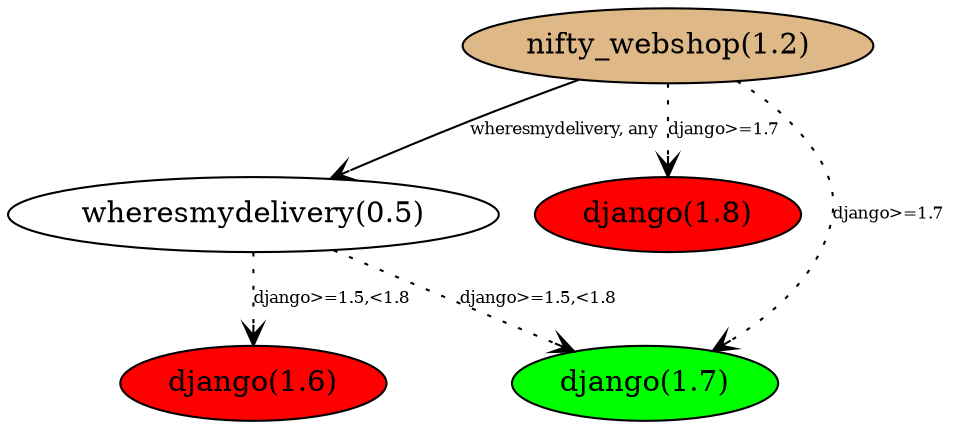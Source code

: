 digraph example2 {

  #nifty11 [label="nifty-webshop(1.1)",fillcolor="burlywood",style="filled"]
  nifty12 [label="nifty_webshop(1.2)",fillcolor="burlywood",style="filled"]
  wheresmydelivery05 [label="wheresmydelivery(0.5)"]
  #wheresmydelivery04 [label="wheresmydelivery(0.4)"]
  #wheresmydelivery03 [label="wheresmydelivery(0.3)"]
  #django19 [label='django(1.9)']
  django18 [label="django(1.8)",fillcolor="red",style="filled"]
  django17 [label="django(1.7)",fillcolor="green",style="filled"]
  django16 [label="django(1.6)",fillcolor="red",style="filled"]
  #django15 [label="django(1.5)"]

  subgraph n2 {
    label = "Case 2"
    #nifty12 -> django19 [label="django>=1.7",style=dotted,fontsize=8]
    nifty12 -> django18 [label="django>=1.7",style=dotted,fontsize=8,arrowhead=vee]
    nifty12 -> django17 [label="django>=1.7",style=dotted,fontsize=8,arrowhead=vee]
    nifty12 -> wheresmydelivery05 [label="wheresmydelivery, any",fontsize=8,arrowhead=vee]
    wheresmydelivery05 -> django17 [label="django>=1.5,<1.8",style=dotted,fontsize=8,arrowhead=vee]
    wheresmydelivery05 -> django16 [label="django>=1.5,<1.8",style=dotted,fontsize=8,arrowhead=vee]
  }  
}